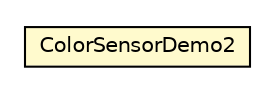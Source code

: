 #!/usr/local/bin/dot
#
# Class diagram 
# Generated by UMLGraph version R5_6 (http://www.umlgraph.org/)
#

digraph G {
	edge [fontname="Helvetica",fontsize=10,labelfontname="Helvetica",labelfontsize=10];
	node [fontname="Helvetica",fontsize=10,shape=plaintext];
	nodesep=0.25;
	ranksep=0.5;
	// examples.hardware.sensors.ev3.ColorSensorDemo2
	c3501 [label=<<table title="examples.hardware.sensors.ev3.ColorSensorDemo2" border="0" cellborder="1" cellspacing="0" cellpadding="2" port="p" bgcolor="lemonChiffon" href="./ColorSensorDemo2.html">
		<tr><td><table border="0" cellspacing="0" cellpadding="1">
<tr><td align="center" balign="center"> ColorSensorDemo2 </td></tr>
		</table></td></tr>
		</table>>, URL="./ColorSensorDemo2.html", fontname="Helvetica", fontcolor="black", fontsize=10.0];
}

